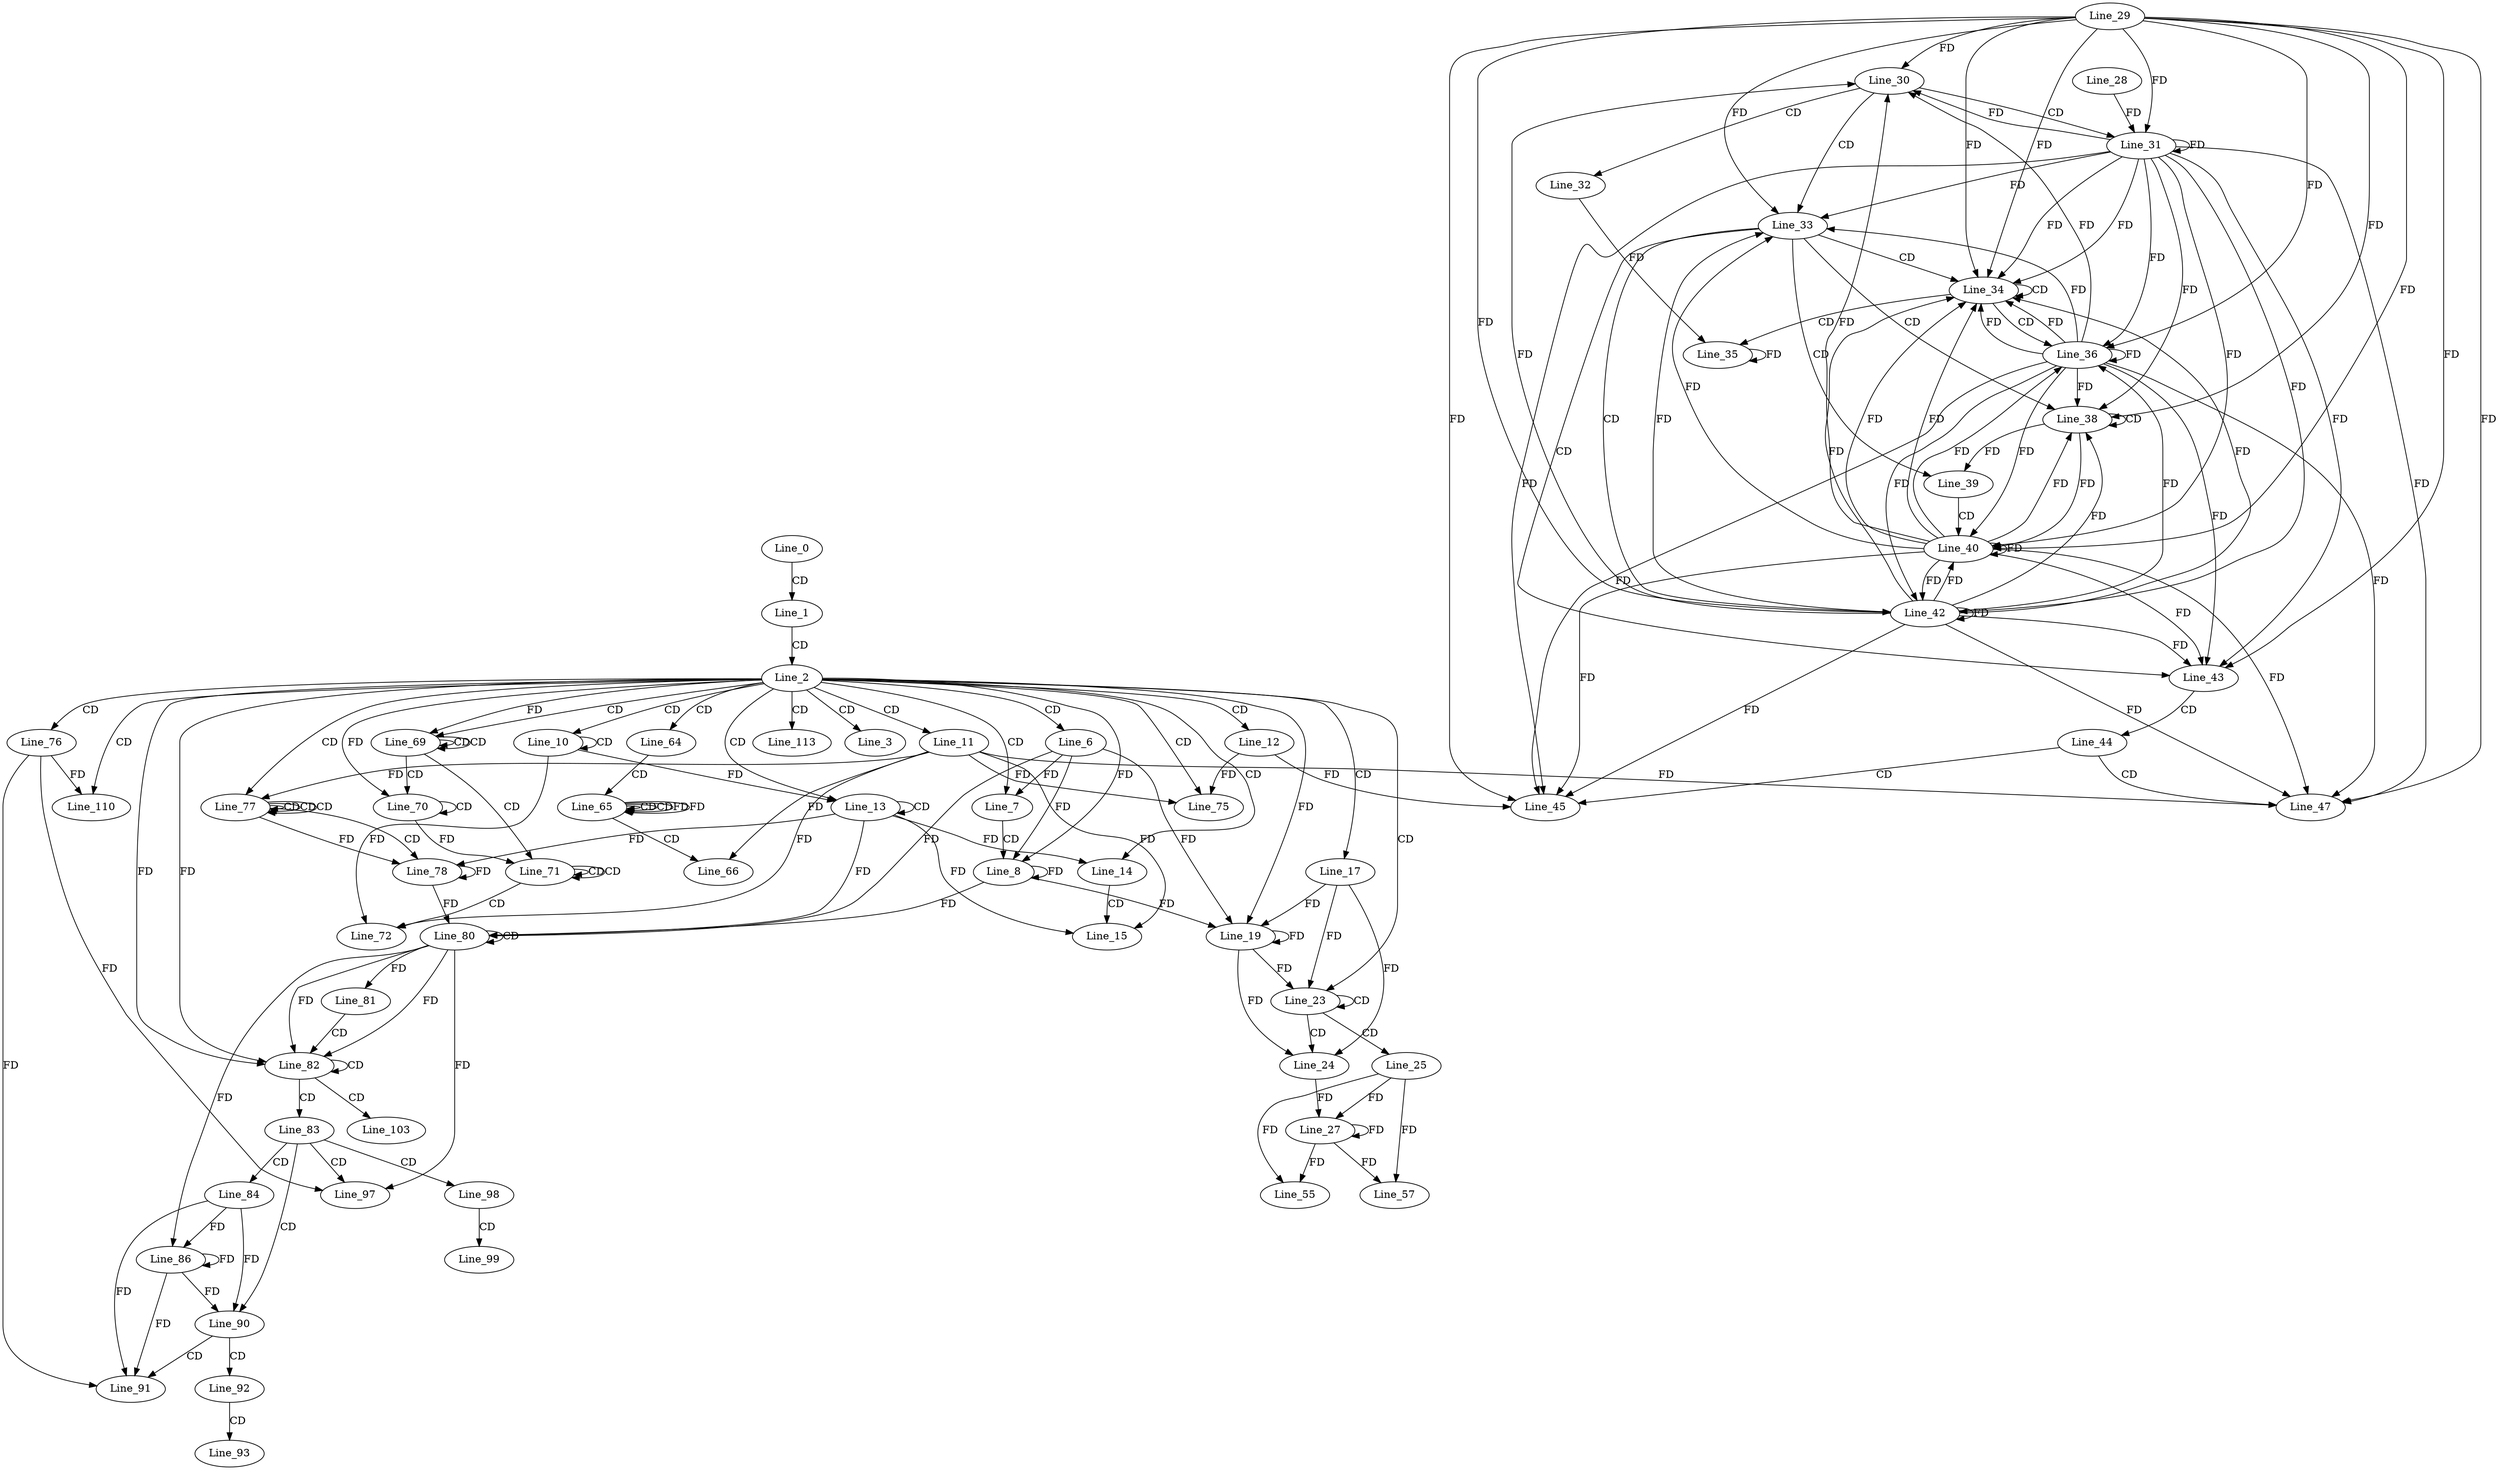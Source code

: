 digraph G {
  Line_0;
  Line_1;
  Line_2;
  Line_3;
  Line_6;
  Line_7;
  Line_8;
  Line_8;
  Line_10;
  Line_10;
  Line_11;
  Line_12;
  Line_13;
  Line_13;
  Line_14;
  Line_14;
  Line_15;
  Line_15;
  Line_17;
  Line_19;
  Line_19;
  Line_19;
  Line_23;
  Line_23;
  Line_24;
  Line_24;
  Line_25;
  Line_27;
  Line_27;
  Line_29;
  Line_30;
  Line_31;
  Line_31;
  Line_28;
  Line_32;
  Line_33;
  Line_34;
  Line_34;
  Line_35;
  Line_36;
  Line_36;
  Line_38;
  Line_38;
  Line_39;
  Line_40;
  Line_40;
  Line_42;
  Line_42;
  Line_43;
  Line_43;
  Line_44;
  Line_45;
  Line_47;
  Line_55;
  Line_57;
  Line_64;
  Line_65;
  Line_65;
  Line_65;
  Line_66;
  Line_69;
  Line_69;
  Line_69;
  Line_70;
  Line_70;
  Line_71;
  Line_71;
  Line_71;
  Line_71;
  Line_71;
  Line_71;
  Line_72;
  Line_75;
  Line_76;
  Line_77;
  Line_77;
  Line_77;
  Line_77;
  Line_78;
  Line_78;
  Line_80;
  Line_80;
  Line_81;
  Line_82;
  Line_82;
  Line_83;
  Line_84;
  Line_86;
  Line_86;
  Line_90;
  Line_91;
  Line_92;
  Line_93;
  Line_97;
  Line_98;
  Line_99;
  Line_103;
  Line_110;
  Line_110;
  Line_113;
  Line_0 -> Line_1 [ label="CD" ];
  Line_1 -> Line_2 [ label="CD" ];
  Line_2 -> Line_3 [ label="CD" ];
  Line_2 -> Line_6 [ label="CD" ];
  Line_2 -> Line_7 [ label="CD" ];
  Line_6 -> Line_7 [ label="FD" ];
  Line_7 -> Line_8 [ label="CD" ];
  Line_6 -> Line_8 [ label="FD" ];
  Line_8 -> Line_8 [ label="FD" ];
  Line_2 -> Line_8 [ label="FD" ];
  Line_2 -> Line_10 [ label="CD" ];
  Line_10 -> Line_10 [ label="CD" ];
  Line_2 -> Line_11 [ label="CD" ];
  Line_2 -> Line_12 [ label="CD" ];
  Line_2 -> Line_13 [ label="CD" ];
  Line_13 -> Line_13 [ label="CD" ];
  Line_10 -> Line_13 [ label="FD" ];
  Line_2 -> Line_14 [ label="CD" ];
  Line_13 -> Line_14 [ label="FD" ];
  Line_14 -> Line_15 [ label="CD" ];
  Line_11 -> Line_15 [ label="FD" ];
  Line_13 -> Line_15 [ label="FD" ];
  Line_2 -> Line_17 [ label="CD" ];
  Line_17 -> Line_19 [ label="FD" ];
  Line_19 -> Line_19 [ label="FD" ];
  Line_6 -> Line_19 [ label="FD" ];
  Line_8 -> Line_19 [ label="FD" ];
  Line_2 -> Line_19 [ label="FD" ];
  Line_2 -> Line_23 [ label="CD" ];
  Line_23 -> Line_23 [ label="CD" ];
  Line_17 -> Line_23 [ label="FD" ];
  Line_19 -> Line_23 [ label="FD" ];
  Line_23 -> Line_24 [ label="CD" ];
  Line_17 -> Line_24 [ label="FD" ];
  Line_19 -> Line_24 [ label="FD" ];
  Line_23 -> Line_25 [ label="CD" ];
  Line_25 -> Line_27 [ label="FD" ];
  Line_27 -> Line_27 [ label="FD" ];
  Line_24 -> Line_27 [ label="FD" ];
  Line_29 -> Line_30 [ label="FD" ];
  Line_30 -> Line_31 [ label="CD" ];
  Line_31 -> Line_31 [ label="FD" ];
  Line_29 -> Line_31 [ label="FD" ];
  Line_28 -> Line_31 [ label="FD" ];
  Line_30 -> Line_32 [ label="CD" ];
  Line_30 -> Line_33 [ label="CD" ];
  Line_31 -> Line_33 [ label="FD" ];
  Line_29 -> Line_33 [ label="FD" ];
  Line_33 -> Line_34 [ label="CD" ];
  Line_31 -> Line_34 [ label="FD" ];
  Line_29 -> Line_34 [ label="FD" ];
  Line_34 -> Line_34 [ label="CD" ];
  Line_31 -> Line_34 [ label="FD" ];
  Line_29 -> Line_34 [ label="FD" ];
  Line_34 -> Line_35 [ label="CD" ];
  Line_32 -> Line_35 [ label="FD" ];
  Line_35 -> Line_35 [ label="FD" ];
  Line_34 -> Line_36 [ label="CD" ];
  Line_31 -> Line_36 [ label="FD" ];
  Line_36 -> Line_36 [ label="FD" ];
  Line_29 -> Line_36 [ label="FD" ];
  Line_33 -> Line_38 [ label="CD" ];
  Line_38 -> Line_38 [ label="CD" ];
  Line_31 -> Line_38 [ label="FD" ];
  Line_36 -> Line_38 [ label="FD" ];
  Line_29 -> Line_38 [ label="FD" ];
  Line_33 -> Line_39 [ label="CD" ];
  Line_38 -> Line_39 [ label="FD" ];
  Line_39 -> Line_40 [ label="CD" ];
  Line_31 -> Line_40 [ label="FD" ];
  Line_36 -> Line_40 [ label="FD" ];
  Line_40 -> Line_40 [ label="FD" ];
  Line_29 -> Line_40 [ label="FD" ];
  Line_38 -> Line_40 [ label="FD" ];
  Line_33 -> Line_42 [ label="CD" ];
  Line_31 -> Line_42 [ label="FD" ];
  Line_36 -> Line_42 [ label="FD" ];
  Line_40 -> Line_42 [ label="FD" ];
  Line_42 -> Line_42 [ label="FD" ];
  Line_29 -> Line_42 [ label="FD" ];
  Line_33 -> Line_43 [ label="CD" ];
  Line_31 -> Line_43 [ label="FD" ];
  Line_36 -> Line_43 [ label="FD" ];
  Line_40 -> Line_43 [ label="FD" ];
  Line_42 -> Line_43 [ label="FD" ];
  Line_29 -> Line_43 [ label="FD" ];
  Line_43 -> Line_44 [ label="CD" ];
  Line_44 -> Line_45 [ label="CD" ];
  Line_12 -> Line_45 [ label="FD" ];
  Line_31 -> Line_45 [ label="FD" ];
  Line_36 -> Line_45 [ label="FD" ];
  Line_40 -> Line_45 [ label="FD" ];
  Line_42 -> Line_45 [ label="FD" ];
  Line_29 -> Line_45 [ label="FD" ];
  Line_44 -> Line_47 [ label="CD" ];
  Line_11 -> Line_47 [ label="FD" ];
  Line_31 -> Line_47 [ label="FD" ];
  Line_36 -> Line_47 [ label="FD" ];
  Line_40 -> Line_47 [ label="FD" ];
  Line_42 -> Line_47 [ label="FD" ];
  Line_29 -> Line_47 [ label="FD" ];
  Line_25 -> Line_55 [ label="FD" ];
  Line_27 -> Line_55 [ label="FD" ];
  Line_25 -> Line_57 [ label="FD" ];
  Line_27 -> Line_57 [ label="FD" ];
  Line_2 -> Line_64 [ label="CD" ];
  Line_64 -> Line_65 [ label="CD" ];
  Line_65 -> Line_65 [ label="CD" ];
  Line_65 -> Line_65 [ label="CD" ];
  Line_65 -> Line_65 [ label="FD" ];
  Line_65 -> Line_66 [ label="CD" ];
  Line_11 -> Line_66 [ label="FD" ];
  Line_2 -> Line_69 [ label="CD" ];
  Line_69 -> Line_69 [ label="CD" ];
  Line_69 -> Line_69 [ label="CD" ];
  Line_2 -> Line_69 [ label="FD" ];
  Line_69 -> Line_70 [ label="CD" ];
  Line_70 -> Line_70 [ label="CD" ];
  Line_2 -> Line_70 [ label="FD" ];
  Line_69 -> Line_71 [ label="CD" ];
  Line_71 -> Line_71 [ label="CD" ];
  Line_70 -> Line_71 [ label="FD" ];
  Line_71 -> Line_71 [ label="CD" ];
  Line_71 -> Line_72 [ label="CD" ];
  Line_11 -> Line_72 [ label="FD" ];
  Line_10 -> Line_72 [ label="FD" ];
  Line_2 -> Line_75 [ label="CD" ];
  Line_11 -> Line_75 [ label="FD" ];
  Line_12 -> Line_75 [ label="FD" ];
  Line_2 -> Line_76 [ label="CD" ];
  Line_2 -> Line_77 [ label="CD" ];
  Line_77 -> Line_77 [ label="CD" ];
  Line_77 -> Line_77 [ label="CD" ];
  Line_77 -> Line_77 [ label="CD" ];
  Line_11 -> Line_77 [ label="FD" ];
  Line_77 -> Line_78 [ label="CD" ];
  Line_78 -> Line_78 [ label="FD" ];
  Line_13 -> Line_78 [ label="FD" ];
  Line_77 -> Line_78 [ label="FD" ];
  Line_80 -> Line_80 [ label="CD" ];
  Line_78 -> Line_80 [ label="FD" ];
  Line_13 -> Line_80 [ label="FD" ];
  Line_6 -> Line_80 [ label="FD" ];
  Line_8 -> Line_80 [ label="FD" ];
  Line_80 -> Line_81 [ label="FD" ];
  Line_81 -> Line_82 [ label="CD" ];
  Line_2 -> Line_82 [ label="FD" ];
  Line_80 -> Line_82 [ label="FD" ];
  Line_82 -> Line_82 [ label="CD" ];
  Line_2 -> Line_82 [ label="FD" ];
  Line_80 -> Line_82 [ label="FD" ];
  Line_82 -> Line_83 [ label="CD" ];
  Line_83 -> Line_84 [ label="CD" ];
  Line_84 -> Line_86 [ label="FD" ];
  Line_86 -> Line_86 [ label="FD" ];
  Line_80 -> Line_86 [ label="FD" ];
  Line_83 -> Line_90 [ label="CD" ];
  Line_84 -> Line_90 [ label="FD" ];
  Line_86 -> Line_90 [ label="FD" ];
  Line_90 -> Line_91 [ label="CD" ];
  Line_76 -> Line_91 [ label="FD" ];
  Line_84 -> Line_91 [ label="FD" ];
  Line_86 -> Line_91 [ label="FD" ];
  Line_90 -> Line_92 [ label="CD" ];
  Line_92 -> Line_93 [ label="CD" ];
  Line_83 -> Line_97 [ label="CD" ];
  Line_76 -> Line_97 [ label="FD" ];
  Line_80 -> Line_97 [ label="FD" ];
  Line_83 -> Line_98 [ label="CD" ];
  Line_98 -> Line_99 [ label="CD" ];
  Line_82 -> Line_103 [ label="CD" ];
  Line_2 -> Line_110 [ label="CD" ];
  Line_76 -> Line_110 [ label="FD" ];
  Line_2 -> Line_113 [ label="CD" ];
  Line_31 -> Line_30 [ label="FD" ];
  Line_36 -> Line_30 [ label="FD" ];
  Line_40 -> Line_30 [ label="FD" ];
  Line_42 -> Line_30 [ label="FD" ];
  Line_36 -> Line_33 [ label="FD" ];
  Line_40 -> Line_33 [ label="FD" ];
  Line_42 -> Line_33 [ label="FD" ];
  Line_36 -> Line_34 [ label="FD" ];
  Line_40 -> Line_34 [ label="FD" ];
  Line_42 -> Line_34 [ label="FD" ];
  Line_36 -> Line_34 [ label="FD" ];
  Line_40 -> Line_34 [ label="FD" ];
  Line_42 -> Line_34 [ label="FD" ];
  Line_40 -> Line_36 [ label="FD" ];
  Line_42 -> Line_36 [ label="FD" ];
  Line_40 -> Line_38 [ label="FD" ];
  Line_42 -> Line_38 [ label="FD" ];
  Line_42 -> Line_40 [ label="FD" ];
  Line_65 -> Line_65 [ label="FD" ];
}
